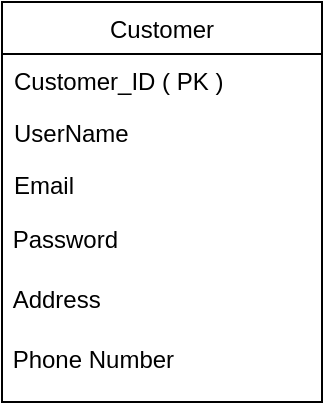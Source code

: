 <mxfile version="24.4.8" type="github">
  <diagram id="C5RBs43oDa-KdzZeNtuy" name="Page-1">
    <mxGraphModel dx="954" dy="622" grid="1" gridSize="10" guides="1" tooltips="1" connect="1" arrows="1" fold="1" page="1" pageScale="1" pageWidth="827" pageHeight="1169" math="0" shadow="0">
      <root>
        <mxCell id="WIyWlLk6GJQsqaUBKTNV-0" />
        <mxCell id="WIyWlLk6GJQsqaUBKTNV-1" parent="WIyWlLk6GJQsqaUBKTNV-0" />
        <mxCell id="H5q2R6B4VlfZvubzBVlR-1" value="Customer" style="swimlane;fontStyle=0;align=center;verticalAlign=top;childLayout=stackLayout;horizontal=1;startSize=26;horizontalStack=0;resizeParent=1;resizeLast=0;collapsible=1;marginBottom=0;rounded=0;shadow=0;strokeWidth=1;" vertex="1" parent="WIyWlLk6GJQsqaUBKTNV-1">
          <mxGeometry x="254" y="100" width="160" height="200" as="geometry">
            <mxRectangle x="550" y="140" width="160" height="26" as="alternateBounds" />
          </mxGeometry>
        </mxCell>
        <mxCell id="H5q2R6B4VlfZvubzBVlR-2" value="Customer_ID ( PK )" style="text;align=left;verticalAlign=top;spacingLeft=4;spacingRight=4;overflow=hidden;rotatable=0;points=[[0,0.5],[1,0.5]];portConstraint=eastwest;rounded=0;shadow=0;html=0;" vertex="1" parent="H5q2R6B4VlfZvubzBVlR-1">
          <mxGeometry y="26" width="160" height="26" as="geometry" />
        </mxCell>
        <mxCell id="H5q2R6B4VlfZvubzBVlR-4" value="UserName" style="text;align=left;verticalAlign=top;spacingLeft=4;spacingRight=4;overflow=hidden;rotatable=0;points=[[0,0.5],[1,0.5]];portConstraint=eastwest;rounded=0;shadow=0;html=0;" vertex="1" parent="H5q2R6B4VlfZvubzBVlR-1">
          <mxGeometry y="52" width="160" height="26" as="geometry" />
        </mxCell>
        <mxCell id="H5q2R6B4VlfZvubzBVlR-5" value="Email" style="text;align=left;verticalAlign=top;spacingLeft=4;spacingRight=4;overflow=hidden;rotatable=0;points=[[0,0.5],[1,0.5]];portConstraint=eastwest;rounded=0;shadow=0;html=0;" vertex="1" parent="H5q2R6B4VlfZvubzBVlR-1">
          <mxGeometry y="78" width="160" height="26" as="geometry" />
        </mxCell>
        <mxCell id="H5q2R6B4VlfZvubzBVlR-8" value="&amp;nbsp;Password" style="text;html=1;align=left;verticalAlign=middle;whiteSpace=wrap;rounded=0;fontFamily=Helvetica;fontSize=12;fontColor=default;fontStyle=0;" vertex="1" parent="H5q2R6B4VlfZvubzBVlR-1">
          <mxGeometry y="104" width="160" height="30" as="geometry" />
        </mxCell>
        <mxCell id="H5q2R6B4VlfZvubzBVlR-9" value="&amp;nbsp;Address" style="text;html=1;align=left;verticalAlign=middle;whiteSpace=wrap;rounded=0;" vertex="1" parent="H5q2R6B4VlfZvubzBVlR-1">
          <mxGeometry y="134" width="160" height="30" as="geometry" />
        </mxCell>
        <mxCell id="H5q2R6B4VlfZvubzBVlR-10" value="&amp;nbsp;Phone Number" style="text;html=1;align=left;verticalAlign=middle;whiteSpace=wrap;rounded=0;" vertex="1" parent="H5q2R6B4VlfZvubzBVlR-1">
          <mxGeometry y="164" width="160" height="30" as="geometry" />
        </mxCell>
      </root>
    </mxGraphModel>
  </diagram>
</mxfile>
